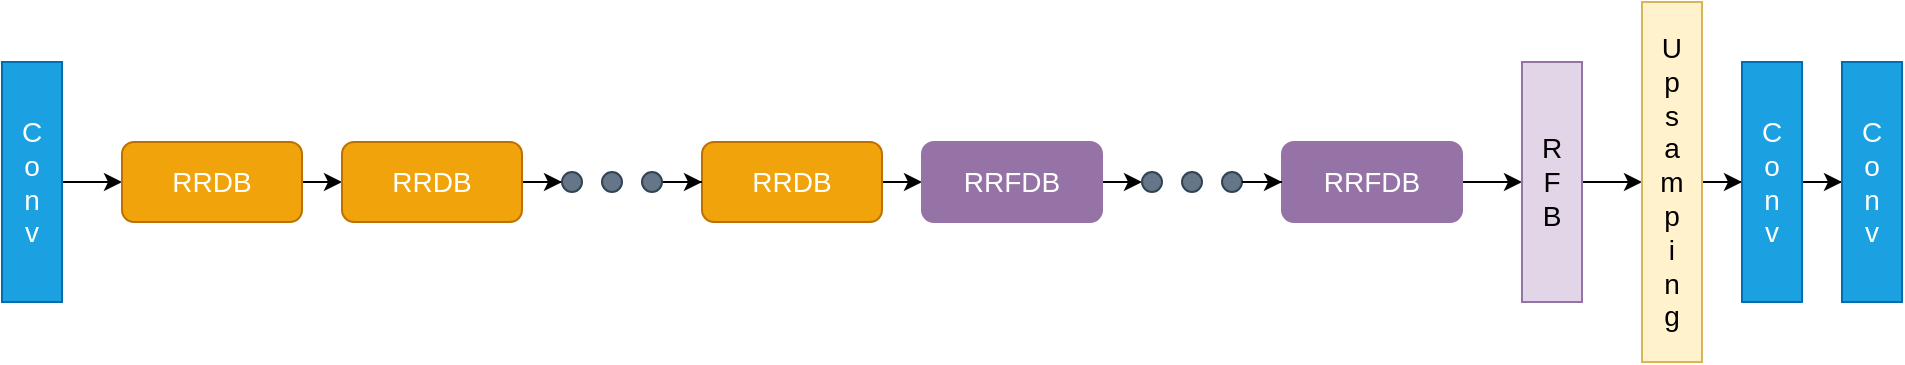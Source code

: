 <mxfile version="20.0.3" type="github">
  <diagram id="Kpz-nBdlQiS1kaE0A8DM" name="第 1 页">
    <mxGraphModel dx="731" dy="397" grid="1" gridSize="10" guides="1" tooltips="1" connect="1" arrows="1" fold="1" page="1" pageScale="1" pageWidth="827" pageHeight="1169" math="0" shadow="0">
      <root>
        <mxCell id="0" />
        <mxCell id="1" parent="0" />
        <mxCell id="pKHUw0NXEJuYXy8erbxU-31" style="edgeStyle=orthogonalEdgeStyle;rounded=0;orthogonalLoop=1;jettySize=auto;html=1;entryX=0;entryY=0.5;entryDx=0;entryDy=0;fontColor=#FFFFFF;fontSize=14;" edge="1" parent="1" source="pKHUw0NXEJuYXy8erbxU-1" target="pKHUw0NXEJuYXy8erbxU-2">
          <mxGeometry relative="1" as="geometry" />
        </mxCell>
        <mxCell id="pKHUw0NXEJuYXy8erbxU-1" value="C&lt;br style=&quot;font-size: 14px;&quot;&gt;o&lt;br style=&quot;font-size: 14px;&quot;&gt;n&lt;br style=&quot;font-size: 14px;&quot;&gt;v" style="rounded=0;whiteSpace=wrap;html=1;fillColor=#1ba1e2;fontColor=#ffffff;strokeColor=#006EAF;fontSize=14;" vertex="1" parent="1">
          <mxGeometry x="140" y="140" width="30" height="120" as="geometry" />
        </mxCell>
        <mxCell id="pKHUw0NXEJuYXy8erbxU-32" style="edgeStyle=orthogonalEdgeStyle;rounded=0;orthogonalLoop=1;jettySize=auto;html=1;exitX=1;exitY=0.5;exitDx=0;exitDy=0;entryX=0;entryY=0.5;entryDx=0;entryDy=0;fontColor=#FFFFFF;fontSize=14;" edge="1" parent="1" source="pKHUw0NXEJuYXy8erbxU-2" target="pKHUw0NXEJuYXy8erbxU-3">
          <mxGeometry relative="1" as="geometry" />
        </mxCell>
        <mxCell id="pKHUw0NXEJuYXy8erbxU-2" value="&lt;font color=&quot;#ffffff&quot; style=&quot;font-size: 14px;&quot;&gt;RRDB&lt;/font&gt;" style="rounded=1;whiteSpace=wrap;html=1;fillColor=#f0a30a;strokeColor=#BD7000;fontColor=#000000;fontSize=14;" vertex="1" parent="1">
          <mxGeometry x="200" y="180" width="90" height="40" as="geometry" />
        </mxCell>
        <mxCell id="pKHUw0NXEJuYXy8erbxU-33" style="edgeStyle=orthogonalEdgeStyle;rounded=0;orthogonalLoop=1;jettySize=auto;html=1;entryX=0;entryY=0.5;entryDx=0;entryDy=0;fontColor=#FFFFFF;fontSize=14;" edge="1" parent="1" source="pKHUw0NXEJuYXy8erbxU-3" target="pKHUw0NXEJuYXy8erbxU-25">
          <mxGeometry relative="1" as="geometry" />
        </mxCell>
        <mxCell id="pKHUw0NXEJuYXy8erbxU-3" value="&lt;font color=&quot;#ffffff&quot; style=&quot;font-size: 14px;&quot;&gt;RRDB&lt;/font&gt;" style="rounded=1;whiteSpace=wrap;html=1;fillColor=#f0a30a;strokeColor=#BD7000;fontColor=#000000;fontSize=14;" vertex="1" parent="1">
          <mxGeometry x="310" y="180" width="90" height="40" as="geometry" />
        </mxCell>
        <mxCell id="pKHUw0NXEJuYXy8erbxU-48" style="edgeStyle=orthogonalEdgeStyle;rounded=0;orthogonalLoop=1;jettySize=auto;html=1;exitX=1;exitY=0.5;exitDx=0;exitDy=0;entryX=0;entryY=0.5;entryDx=0;entryDy=0;fontColor=#FFFFFF;fontSize=14;" edge="1" parent="1" source="pKHUw0NXEJuYXy8erbxU-4" target="pKHUw0NXEJuYXy8erbxU-35">
          <mxGeometry relative="1" as="geometry" />
        </mxCell>
        <mxCell id="pKHUw0NXEJuYXy8erbxU-4" value="&lt;font color=&quot;#ffffff&quot; style=&quot;font-size: 14px;&quot;&gt;RRDB&lt;/font&gt;" style="rounded=1;whiteSpace=wrap;html=1;fillColor=#f0a30a;strokeColor=#BD7000;fontColor=#000000;fontSize=14;" vertex="1" parent="1">
          <mxGeometry x="490" y="180" width="90" height="40" as="geometry" />
        </mxCell>
        <mxCell id="pKHUw0NXEJuYXy8erbxU-34" style="edgeStyle=orthogonalEdgeStyle;rounded=0;orthogonalLoop=1;jettySize=auto;html=1;entryX=0;entryY=0.5;entryDx=0;entryDy=0;fontColor=#FFFFFF;fontSize=14;" edge="1" parent="1" source="pKHUw0NXEJuYXy8erbxU-27" target="pKHUw0NXEJuYXy8erbxU-4">
          <mxGeometry relative="1" as="geometry" />
        </mxCell>
        <mxCell id="pKHUw0NXEJuYXy8erbxU-49" style="edgeStyle=orthogonalEdgeStyle;rounded=0;orthogonalLoop=1;jettySize=auto;html=1;exitX=1;exitY=0.5;exitDx=0;exitDy=0;entryX=0;entryY=0.5;entryDx=0;entryDy=0;fontColor=#FFFFFF;fontSize=14;" edge="1" parent="1" source="pKHUw0NXEJuYXy8erbxU-35" target="pKHUw0NXEJuYXy8erbxU-43">
          <mxGeometry relative="1" as="geometry" />
        </mxCell>
        <mxCell id="pKHUw0NXEJuYXy8erbxU-35" value="&lt;font color=&quot;#ffffff&quot; style=&quot;font-size: 14px;&quot;&gt;RRFDB&lt;/font&gt;" style="rounded=1;whiteSpace=wrap;html=1;fillColor=#9673A6;strokeColor=#9673a6;fontSize=14;" vertex="1" parent="1">
          <mxGeometry x="600" y="180" width="90" height="40" as="geometry" />
        </mxCell>
        <mxCell id="pKHUw0NXEJuYXy8erbxU-47" value="" style="group;fontSize=14;" vertex="1" connectable="0" parent="1">
          <mxGeometry x="710" y="195" width="50" height="10" as="geometry" />
        </mxCell>
        <mxCell id="pKHUw0NXEJuYXy8erbxU-43" value="" style="ellipse;whiteSpace=wrap;html=1;aspect=fixed;rounded=1;fontColor=#ffffff;fillColor=#647687;strokeColor=#314354;align=left;flipV=0;flipH=0;fontSize=14;" vertex="1" parent="pKHUw0NXEJuYXy8erbxU-47">
          <mxGeometry width="10" height="10" as="geometry" />
        </mxCell>
        <mxCell id="pKHUw0NXEJuYXy8erbxU-44" value="" style="ellipse;whiteSpace=wrap;html=1;aspect=fixed;rounded=1;fontColor=#ffffff;fillColor=#647687;strokeColor=#314354;align=left;flipV=0;flipH=0;fontSize=14;" vertex="1" parent="pKHUw0NXEJuYXy8erbxU-47">
          <mxGeometry x="20" width="10" height="10" as="geometry" />
        </mxCell>
        <mxCell id="pKHUw0NXEJuYXy8erbxU-45" value="" style="ellipse;whiteSpace=wrap;html=1;aspect=fixed;rounded=1;fontColor=#ffffff;fillColor=#647687;strokeColor=#314354;align=left;flipV=0;flipH=0;fontSize=14;" vertex="1" parent="pKHUw0NXEJuYXy8erbxU-47">
          <mxGeometry x="40" width="10" height="10" as="geometry" />
        </mxCell>
        <mxCell id="pKHUw0NXEJuYXy8erbxU-59" style="edgeStyle=orthogonalEdgeStyle;rounded=0;orthogonalLoop=1;jettySize=auto;html=1;fontSize=14;fontColor=#FFFFFF;" edge="1" parent="1" source="pKHUw0NXEJuYXy8erbxU-50" target="pKHUw0NXEJuYXy8erbxU-57">
          <mxGeometry relative="1" as="geometry" />
        </mxCell>
        <mxCell id="pKHUw0NXEJuYXy8erbxU-50" value="&lt;font color=&quot;#ffffff&quot; style=&quot;font-size: 14px;&quot;&gt;RRFDB&lt;/font&gt;" style="rounded=1;whiteSpace=wrap;html=1;fillColor=#9673A6;strokeColor=#9673a6;fontSize=14;" vertex="1" parent="1">
          <mxGeometry x="780" y="180" width="90" height="40" as="geometry" />
        </mxCell>
        <mxCell id="pKHUw0NXEJuYXy8erbxU-51" style="edgeStyle=orthogonalEdgeStyle;rounded=0;orthogonalLoop=1;jettySize=auto;html=1;exitX=1;exitY=0.5;exitDx=0;exitDy=0;fontColor=#FFFFFF;fontSize=14;" edge="1" parent="1" source="pKHUw0NXEJuYXy8erbxU-45" target="pKHUw0NXEJuYXy8erbxU-50">
          <mxGeometry relative="1" as="geometry" />
        </mxCell>
        <mxCell id="pKHUw0NXEJuYXy8erbxU-54" value="" style="group;fontSize=14;" vertex="1" connectable="0" parent="1">
          <mxGeometry x="420" y="195" width="50" height="10" as="geometry" />
        </mxCell>
        <mxCell id="pKHUw0NXEJuYXy8erbxU-25" value="" style="ellipse;whiteSpace=wrap;html=1;aspect=fixed;rounded=1;fontColor=#ffffff;fillColor=#647687;strokeColor=#314354;align=left;container=0;fontSize=14;" vertex="1" parent="pKHUw0NXEJuYXy8erbxU-54">
          <mxGeometry width="10" height="10" as="geometry" />
        </mxCell>
        <mxCell id="pKHUw0NXEJuYXy8erbxU-27" value="" style="ellipse;whiteSpace=wrap;html=1;aspect=fixed;rounded=1;fontColor=#ffffff;fillColor=#647687;strokeColor=#314354;align=left;container=0;fontSize=14;" vertex="1" parent="pKHUw0NXEJuYXy8erbxU-54">
          <mxGeometry x="40" width="10" height="10" as="geometry" />
        </mxCell>
        <mxCell id="pKHUw0NXEJuYXy8erbxU-28" value="" style="ellipse;whiteSpace=wrap;html=1;aspect=fixed;rounded=1;fontColor=#ffffff;fillColor=#647687;strokeColor=#314354;align=left;container=0;fontSize=14;" vertex="1" parent="pKHUw0NXEJuYXy8erbxU-54">
          <mxGeometry x="20" width="10" height="10" as="geometry" />
        </mxCell>
        <mxCell id="pKHUw0NXEJuYXy8erbxU-64" style="edgeStyle=orthogonalEdgeStyle;rounded=0;orthogonalLoop=1;jettySize=auto;html=1;fontSize=14;fontColor=#FFFFFF;" edge="1" parent="1" source="pKHUw0NXEJuYXy8erbxU-57" target="pKHUw0NXEJuYXy8erbxU-63">
          <mxGeometry relative="1" as="geometry" />
        </mxCell>
        <mxCell id="pKHUw0NXEJuYXy8erbxU-57" value="R&lt;br style=&quot;font-size: 14px;&quot;&gt;F&lt;br style=&quot;font-size: 14px;&quot;&gt;B" style="rounded=0;whiteSpace=wrap;html=1;fillColor=#e1d5e7;strokeColor=#9673a6;fontSize=14;" vertex="1" parent="1">
          <mxGeometry x="900" y="140" width="30" height="120" as="geometry" />
        </mxCell>
        <mxCell id="pKHUw0NXEJuYXy8erbxU-67" style="edgeStyle=orthogonalEdgeStyle;rounded=0;orthogonalLoop=1;jettySize=auto;html=1;entryX=0;entryY=0.5;entryDx=0;entryDy=0;fontSize=14;fontColor=#FFFFFF;" edge="1" parent="1" source="pKHUw0NXEJuYXy8erbxU-63" target="pKHUw0NXEJuYXy8erbxU-65">
          <mxGeometry relative="1" as="geometry" />
        </mxCell>
        <mxCell id="pKHUw0NXEJuYXy8erbxU-63" value="U&lt;br&gt;p&lt;br&gt;s&lt;br&gt;a&lt;br&gt;m&lt;br&gt;p&lt;br&gt;i&lt;br&gt;n&lt;br&gt;g" style="rounded=0;whiteSpace=wrap;html=1;fillColor=#fff2cc;strokeColor=#d6b656;fontSize=14;" vertex="1" parent="1">
          <mxGeometry x="960" y="110" width="30" height="180" as="geometry" />
        </mxCell>
        <mxCell id="pKHUw0NXEJuYXy8erbxU-68" style="edgeStyle=orthogonalEdgeStyle;rounded=0;orthogonalLoop=1;jettySize=auto;html=1;entryX=0;entryY=0.5;entryDx=0;entryDy=0;fontSize=14;fontColor=#FFFFFF;" edge="1" parent="1" source="pKHUw0NXEJuYXy8erbxU-65" target="pKHUw0NXEJuYXy8erbxU-66">
          <mxGeometry relative="1" as="geometry" />
        </mxCell>
        <mxCell id="pKHUw0NXEJuYXy8erbxU-65" value="C&lt;br style=&quot;font-size: 14px;&quot;&gt;o&lt;br style=&quot;font-size: 14px;&quot;&gt;n&lt;br style=&quot;font-size: 14px;&quot;&gt;v" style="rounded=0;whiteSpace=wrap;html=1;fillColor=#1ba1e2;fontColor=#ffffff;strokeColor=#006EAF;fontSize=14;" vertex="1" parent="1">
          <mxGeometry x="1010" y="140" width="30" height="120" as="geometry" />
        </mxCell>
        <mxCell id="pKHUw0NXEJuYXy8erbxU-66" value="C&lt;br style=&quot;font-size: 14px;&quot;&gt;o&lt;br style=&quot;font-size: 14px;&quot;&gt;n&lt;br style=&quot;font-size: 14px;&quot;&gt;v" style="rounded=0;whiteSpace=wrap;html=1;fillColor=#1ba1e2;fontColor=#ffffff;strokeColor=#006EAF;fontSize=14;" vertex="1" parent="1">
          <mxGeometry x="1060" y="140" width="30" height="120" as="geometry" />
        </mxCell>
      </root>
    </mxGraphModel>
  </diagram>
</mxfile>
